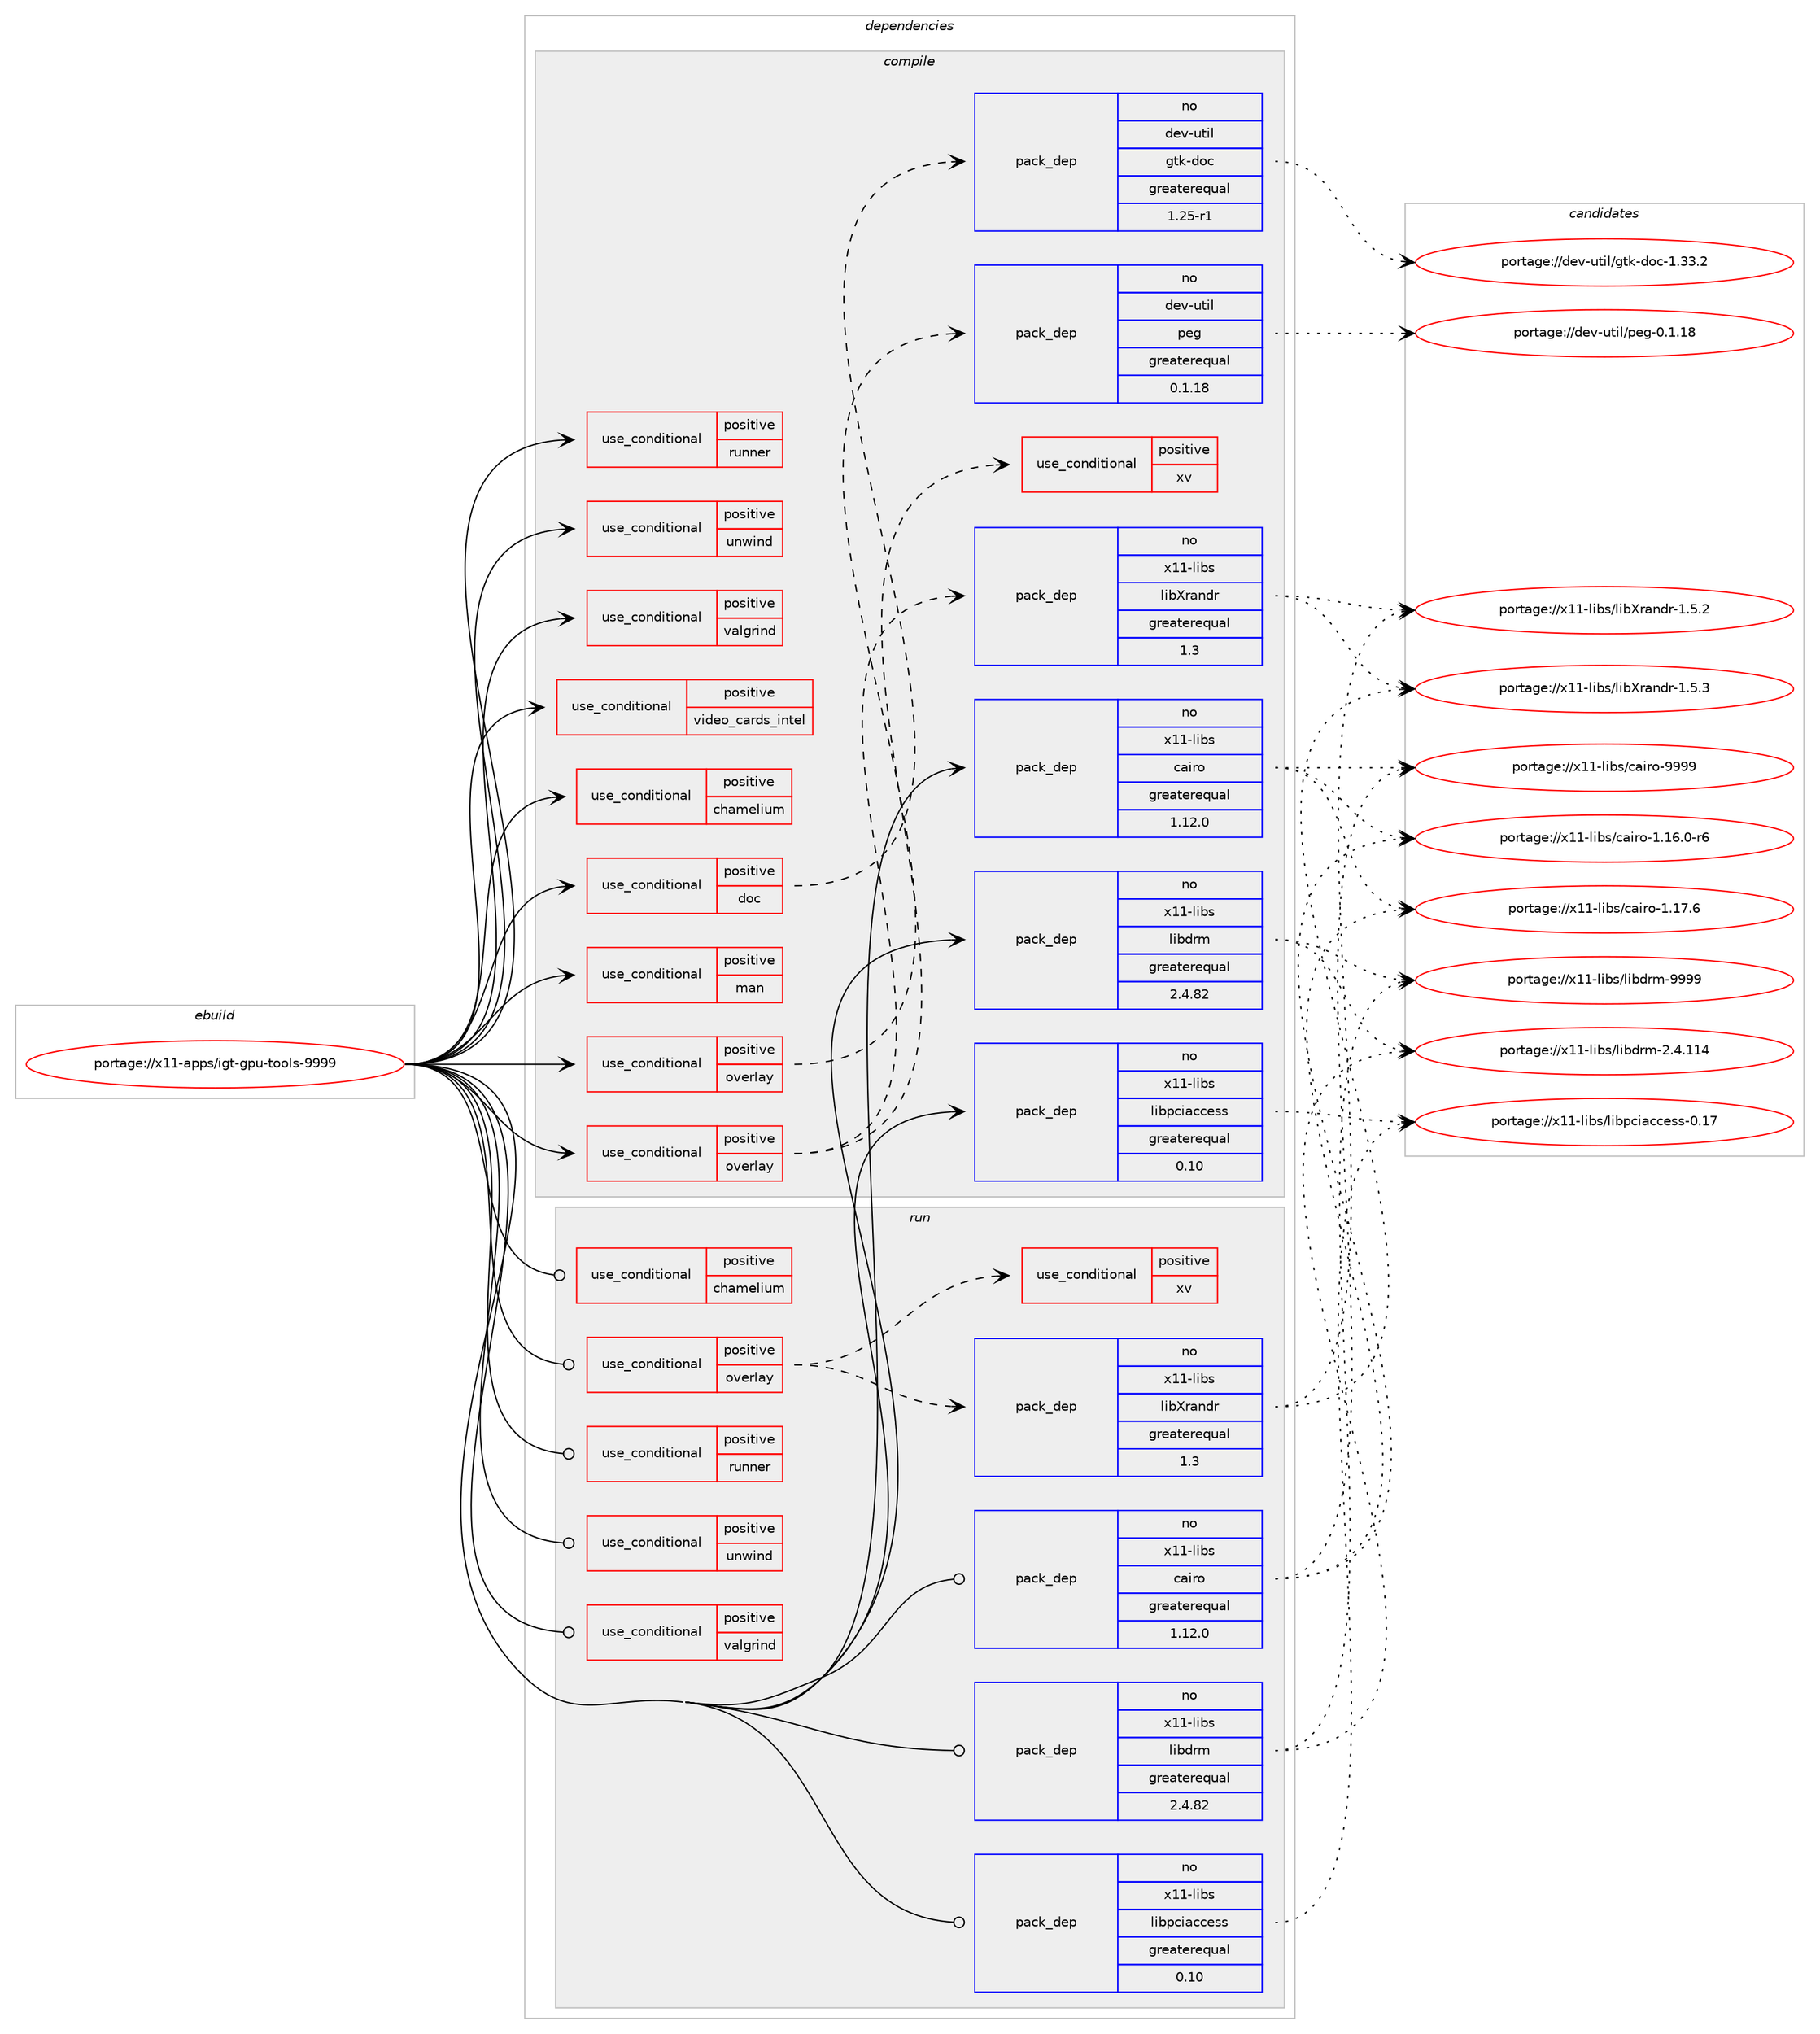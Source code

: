 digraph prolog {

# *************
# Graph options
# *************

newrank=true;
concentrate=true;
compound=true;
graph [rankdir=LR,fontname=Helvetica,fontsize=10,ranksep=1.5];#, ranksep=2.5, nodesep=0.2];
edge  [arrowhead=vee];
node  [fontname=Helvetica,fontsize=10];

# **********
# The ebuild
# **********

subgraph cluster_leftcol {
color=gray;
rank=same;
label=<<i>ebuild</i>>;
id [label="portage://x11-apps/igt-gpu-tools-9999", color=red, width=4, href="../x11-apps/igt-gpu-tools-9999.svg"];
}

# ****************
# The dependencies
# ****************

subgraph cluster_midcol {
color=gray;
label=<<i>dependencies</i>>;
subgraph cluster_compile {
fillcolor="#eeeeee";
style=filled;
label=<<i>compile</i>>;
subgraph cond7956 {
dependency12970 [label=<<TABLE BORDER="0" CELLBORDER="1" CELLSPACING="0" CELLPADDING="4"><TR><TD ROWSPAN="3" CELLPADDING="10">use_conditional</TD></TR><TR><TD>positive</TD></TR><TR><TD>chamelium</TD></TR></TABLE>>, shape=none, color=red];
# *** BEGIN UNKNOWN DEPENDENCY TYPE (TODO) ***
# dependency12970 -> package_dependency(portage://x11-apps/igt-gpu-tools-9999,install,no,dev-libs,xmlrpc-c,none,[,,],any_same_slot,[use(enable(curl),none)])
# *** END UNKNOWN DEPENDENCY TYPE (TODO) ***

# *** BEGIN UNKNOWN DEPENDENCY TYPE (TODO) ***
# dependency12970 -> package_dependency(portage://x11-apps/igt-gpu-tools-9999,install,no,sci-libs,gsl,none,[,,],any_same_slot,[])
# *** END UNKNOWN DEPENDENCY TYPE (TODO) ***

# *** BEGIN UNKNOWN DEPENDENCY TYPE (TODO) ***
# dependency12970 -> package_dependency(portage://x11-apps/igt-gpu-tools-9999,install,no,media-libs,alsa-lib,none,[,,],any_same_slot,[])
# *** END UNKNOWN DEPENDENCY TYPE (TODO) ***

}
id:e -> dependency12970:w [weight=20,style="solid",arrowhead="vee"];
subgraph cond7957 {
dependency12971 [label=<<TABLE BORDER="0" CELLBORDER="1" CELLSPACING="0" CELLPADDING="4"><TR><TD ROWSPAN="3" CELLPADDING="10">use_conditional</TD></TR><TR><TD>positive</TD></TR><TR><TD>doc</TD></TR></TABLE>>, shape=none, color=red];
subgraph pack4857 {
dependency12972 [label=<<TABLE BORDER="0" CELLBORDER="1" CELLSPACING="0" CELLPADDING="4" WIDTH="220"><TR><TD ROWSPAN="6" CELLPADDING="30">pack_dep</TD></TR><TR><TD WIDTH="110">no</TD></TR><TR><TD>dev-util</TD></TR><TR><TD>gtk-doc</TD></TR><TR><TD>greaterequal</TD></TR><TR><TD>1.25-r1</TD></TR></TABLE>>, shape=none, color=blue];
}
dependency12971:e -> dependency12972:w [weight=20,style="dashed",arrowhead="vee"];
}
id:e -> dependency12971:w [weight=20,style="solid",arrowhead="vee"];
subgraph cond7958 {
dependency12973 [label=<<TABLE BORDER="0" CELLBORDER="1" CELLSPACING="0" CELLPADDING="4"><TR><TD ROWSPAN="3" CELLPADDING="10">use_conditional</TD></TR><TR><TD>positive</TD></TR><TR><TD>man</TD></TR></TABLE>>, shape=none, color=red];
# *** BEGIN UNKNOWN DEPENDENCY TYPE (TODO) ***
# dependency12973 -> package_dependency(portage://x11-apps/igt-gpu-tools-9999,install,no,dev-python,docutils,none,[,,],[],[])
# *** END UNKNOWN DEPENDENCY TYPE (TODO) ***

}
id:e -> dependency12973:w [weight=20,style="solid",arrowhead="vee"];
subgraph cond7959 {
dependency12974 [label=<<TABLE BORDER="0" CELLBORDER="1" CELLSPACING="0" CELLPADDING="4"><TR><TD ROWSPAN="3" CELLPADDING="10">use_conditional</TD></TR><TR><TD>positive</TD></TR><TR><TD>overlay</TD></TR></TABLE>>, shape=none, color=red];
subgraph pack4858 {
dependency12975 [label=<<TABLE BORDER="0" CELLBORDER="1" CELLSPACING="0" CELLPADDING="4" WIDTH="220"><TR><TD ROWSPAN="6" CELLPADDING="30">pack_dep</TD></TR><TR><TD WIDTH="110">no</TD></TR><TR><TD>dev-util</TD></TR><TR><TD>peg</TD></TR><TR><TD>greaterequal</TD></TR><TR><TD>0.1.18</TD></TR></TABLE>>, shape=none, color=blue];
}
dependency12974:e -> dependency12975:w [weight=20,style="dashed",arrowhead="vee"];
# *** BEGIN UNKNOWN DEPENDENCY TYPE (TODO) ***
# dependency12974 -> package_dependency(portage://x11-apps/igt-gpu-tools-9999,install,no,x11-base,xorg-proto,none,[,,],[],[])
# *** END UNKNOWN DEPENDENCY TYPE (TODO) ***

}
id:e -> dependency12974:w [weight=20,style="solid",arrowhead="vee"];
subgraph cond7960 {
dependency12976 [label=<<TABLE BORDER="0" CELLBORDER="1" CELLSPACING="0" CELLPADDING="4"><TR><TD ROWSPAN="3" CELLPADDING="10">use_conditional</TD></TR><TR><TD>positive</TD></TR><TR><TD>overlay</TD></TR></TABLE>>, shape=none, color=red];
subgraph pack4859 {
dependency12977 [label=<<TABLE BORDER="0" CELLBORDER="1" CELLSPACING="0" CELLPADDING="4" WIDTH="220"><TR><TD ROWSPAN="6" CELLPADDING="30">pack_dep</TD></TR><TR><TD WIDTH="110">no</TD></TR><TR><TD>x11-libs</TD></TR><TR><TD>libXrandr</TD></TR><TR><TD>greaterequal</TD></TR><TR><TD>1.3</TD></TR></TABLE>>, shape=none, color=blue];
}
dependency12976:e -> dependency12977:w [weight=20,style="dashed",arrowhead="vee"];
subgraph cond7961 {
dependency12978 [label=<<TABLE BORDER="0" CELLBORDER="1" CELLSPACING="0" CELLPADDING="4"><TR><TD ROWSPAN="3" CELLPADDING="10">use_conditional</TD></TR><TR><TD>positive</TD></TR><TR><TD>xv</TD></TR></TABLE>>, shape=none, color=red];
# *** BEGIN UNKNOWN DEPENDENCY TYPE (TODO) ***
# dependency12978 -> package_dependency(portage://x11-apps/igt-gpu-tools-9999,install,no,x11-libs,libX11,none,[,,],[],[])
# *** END UNKNOWN DEPENDENCY TYPE (TODO) ***

# *** BEGIN UNKNOWN DEPENDENCY TYPE (TODO) ***
# dependency12978 -> package_dependency(portage://x11-apps/igt-gpu-tools-9999,install,no,x11-libs,libXext,none,[,,],[],[])
# *** END UNKNOWN DEPENDENCY TYPE (TODO) ***

# *** BEGIN UNKNOWN DEPENDENCY TYPE (TODO) ***
# dependency12978 -> package_dependency(portage://x11-apps/igt-gpu-tools-9999,install,no,x11-libs,libXv,none,[,,],[],[])
# *** END UNKNOWN DEPENDENCY TYPE (TODO) ***

}
dependency12976:e -> dependency12978:w [weight=20,style="dashed",arrowhead="vee"];
}
id:e -> dependency12976:w [weight=20,style="solid",arrowhead="vee"];
subgraph cond7962 {
dependency12979 [label=<<TABLE BORDER="0" CELLBORDER="1" CELLSPACING="0" CELLPADDING="4"><TR><TD ROWSPAN="3" CELLPADDING="10">use_conditional</TD></TR><TR><TD>positive</TD></TR><TR><TD>runner</TD></TR></TABLE>>, shape=none, color=red];
# *** BEGIN UNKNOWN DEPENDENCY TYPE (TODO) ***
# dependency12979 -> package_dependency(portage://x11-apps/igt-gpu-tools-9999,install,no,dev-libs,json-c,none,[,,],any_same_slot,[])
# *** END UNKNOWN DEPENDENCY TYPE (TODO) ***

}
id:e -> dependency12979:w [weight=20,style="solid",arrowhead="vee"];
subgraph cond7963 {
dependency12980 [label=<<TABLE BORDER="0" CELLBORDER="1" CELLSPACING="0" CELLPADDING="4"><TR><TD ROWSPAN="3" CELLPADDING="10">use_conditional</TD></TR><TR><TD>positive</TD></TR><TR><TD>unwind</TD></TR></TABLE>>, shape=none, color=red];
# *** BEGIN UNKNOWN DEPENDENCY TYPE (TODO) ***
# dependency12980 -> package_dependency(portage://x11-apps/igt-gpu-tools-9999,install,no,sys-libs,libunwind,none,[,,],any_same_slot,[])
# *** END UNKNOWN DEPENDENCY TYPE (TODO) ***

}
id:e -> dependency12980:w [weight=20,style="solid",arrowhead="vee"];
subgraph cond7964 {
dependency12981 [label=<<TABLE BORDER="0" CELLBORDER="1" CELLSPACING="0" CELLPADDING="4"><TR><TD ROWSPAN="3" CELLPADDING="10">use_conditional</TD></TR><TR><TD>positive</TD></TR><TR><TD>valgrind</TD></TR></TABLE>>, shape=none, color=red];
# *** BEGIN UNKNOWN DEPENDENCY TYPE (TODO) ***
# dependency12981 -> package_dependency(portage://x11-apps/igt-gpu-tools-9999,install,no,dev-util,valgrind,none,[,,],[],[])
# *** END UNKNOWN DEPENDENCY TYPE (TODO) ***

}
id:e -> dependency12981:w [weight=20,style="solid",arrowhead="vee"];
subgraph cond7965 {
dependency12982 [label=<<TABLE BORDER="0" CELLBORDER="1" CELLSPACING="0" CELLPADDING="4"><TR><TD ROWSPAN="3" CELLPADDING="10">use_conditional</TD></TR><TR><TD>positive</TD></TR><TR><TD>video_cards_intel</TD></TR></TABLE>>, shape=none, color=red];
# *** BEGIN UNKNOWN DEPENDENCY TYPE (TODO) ***
# dependency12982 -> package_dependency(portage://x11-apps/igt-gpu-tools-9999,install,no,sys-devel,bison,none,[,,],[],[])
# *** END UNKNOWN DEPENDENCY TYPE (TODO) ***

# *** BEGIN UNKNOWN DEPENDENCY TYPE (TODO) ***
# dependency12982 -> package_dependency(portage://x11-apps/igt-gpu-tools-9999,install,no,sys-devel,flex,none,[,,],[],[])
# *** END UNKNOWN DEPENDENCY TYPE (TODO) ***

}
id:e -> dependency12982:w [weight=20,style="solid",arrowhead="vee"];
# *** BEGIN UNKNOWN DEPENDENCY TYPE (TODO) ***
# id -> package_dependency(portage://x11-apps/igt-gpu-tools-9999,install,no,dev-libs,elfutils,none,[,,],[],[])
# *** END UNKNOWN DEPENDENCY TYPE (TODO) ***

# *** BEGIN UNKNOWN DEPENDENCY TYPE (TODO) ***
# id -> package_dependency(portage://x11-apps/igt-gpu-tools-9999,install,no,dev-libs,glib,none,[,,],[slot(2)],[])
# *** END UNKNOWN DEPENDENCY TYPE (TODO) ***

# *** BEGIN UNKNOWN DEPENDENCY TYPE (TODO) ***
# id -> package_dependency(portage://x11-apps/igt-gpu-tools-9999,install,no,sys-apps,kmod,none,[,,],any_same_slot,[])
# *** END UNKNOWN DEPENDENCY TYPE (TODO) ***

# *** BEGIN UNKNOWN DEPENDENCY TYPE (TODO) ***
# id -> package_dependency(portage://x11-apps/igt-gpu-tools-9999,install,no,sys-libs,zlib,none,[,,],any_same_slot,[])
# *** END UNKNOWN DEPENDENCY TYPE (TODO) ***

# *** BEGIN UNKNOWN DEPENDENCY TYPE (TODO) ***
# id -> package_dependency(portage://x11-apps/igt-gpu-tools-9999,install,no,sys-process,procps,none,[,,],any_same_slot,[])
# *** END UNKNOWN DEPENDENCY TYPE (TODO) ***

# *** BEGIN UNKNOWN DEPENDENCY TYPE (TODO) ***
# id -> package_dependency(portage://x11-apps/igt-gpu-tools-9999,install,no,virtual,libudev,none,[,,],any_same_slot,[])
# *** END UNKNOWN DEPENDENCY TYPE (TODO) ***

subgraph pack4860 {
dependency12983 [label=<<TABLE BORDER="0" CELLBORDER="1" CELLSPACING="0" CELLPADDING="4" WIDTH="220"><TR><TD ROWSPAN="6" CELLPADDING="30">pack_dep</TD></TR><TR><TD WIDTH="110">no</TD></TR><TR><TD>x11-libs</TD></TR><TR><TD>cairo</TD></TR><TR><TD>greaterequal</TD></TR><TR><TD>1.12.0</TD></TR></TABLE>>, shape=none, color=blue];
}
id:e -> dependency12983:w [weight=20,style="solid",arrowhead="vee"];
subgraph pack4861 {
dependency12984 [label=<<TABLE BORDER="0" CELLBORDER="1" CELLSPACING="0" CELLPADDING="4" WIDTH="220"><TR><TD ROWSPAN="6" CELLPADDING="30">pack_dep</TD></TR><TR><TD WIDTH="110">no</TD></TR><TR><TD>x11-libs</TD></TR><TR><TD>libdrm</TD></TR><TR><TD>greaterequal</TD></TR><TR><TD>2.4.82</TD></TR></TABLE>>, shape=none, color=blue];
}
id:e -> dependency12984:w [weight=20,style="solid",arrowhead="vee"];
subgraph pack4862 {
dependency12985 [label=<<TABLE BORDER="0" CELLBORDER="1" CELLSPACING="0" CELLPADDING="4" WIDTH="220"><TR><TD ROWSPAN="6" CELLPADDING="30">pack_dep</TD></TR><TR><TD WIDTH="110">no</TD></TR><TR><TD>x11-libs</TD></TR><TR><TD>libpciaccess</TD></TR><TR><TD>greaterequal</TD></TR><TR><TD>0.10</TD></TR></TABLE>>, shape=none, color=blue];
}
id:e -> dependency12985:w [weight=20,style="solid",arrowhead="vee"];
# *** BEGIN UNKNOWN DEPENDENCY TYPE (TODO) ***
# id -> package_dependency(portage://x11-apps/igt-gpu-tools-9999,install,no,x11-libs,pixman,none,[,,],[],[])
# *** END UNKNOWN DEPENDENCY TYPE (TODO) ***

}
subgraph cluster_compileandrun {
fillcolor="#eeeeee";
style=filled;
label=<<i>compile and run</i>>;
}
subgraph cluster_run {
fillcolor="#eeeeee";
style=filled;
label=<<i>run</i>>;
subgraph cond7966 {
dependency12986 [label=<<TABLE BORDER="0" CELLBORDER="1" CELLSPACING="0" CELLPADDING="4"><TR><TD ROWSPAN="3" CELLPADDING="10">use_conditional</TD></TR><TR><TD>positive</TD></TR><TR><TD>chamelium</TD></TR></TABLE>>, shape=none, color=red];
# *** BEGIN UNKNOWN DEPENDENCY TYPE (TODO) ***
# dependency12986 -> package_dependency(portage://x11-apps/igt-gpu-tools-9999,run,no,dev-libs,xmlrpc-c,none,[,,],any_same_slot,[use(enable(curl),none)])
# *** END UNKNOWN DEPENDENCY TYPE (TODO) ***

# *** BEGIN UNKNOWN DEPENDENCY TYPE (TODO) ***
# dependency12986 -> package_dependency(portage://x11-apps/igt-gpu-tools-9999,run,no,sci-libs,gsl,none,[,,],any_same_slot,[])
# *** END UNKNOWN DEPENDENCY TYPE (TODO) ***

# *** BEGIN UNKNOWN DEPENDENCY TYPE (TODO) ***
# dependency12986 -> package_dependency(portage://x11-apps/igt-gpu-tools-9999,run,no,media-libs,alsa-lib,none,[,,],any_same_slot,[])
# *** END UNKNOWN DEPENDENCY TYPE (TODO) ***

}
id:e -> dependency12986:w [weight=20,style="solid",arrowhead="odot"];
subgraph cond7967 {
dependency12987 [label=<<TABLE BORDER="0" CELLBORDER="1" CELLSPACING="0" CELLPADDING="4"><TR><TD ROWSPAN="3" CELLPADDING="10">use_conditional</TD></TR><TR><TD>positive</TD></TR><TR><TD>overlay</TD></TR></TABLE>>, shape=none, color=red];
subgraph pack4863 {
dependency12988 [label=<<TABLE BORDER="0" CELLBORDER="1" CELLSPACING="0" CELLPADDING="4" WIDTH="220"><TR><TD ROWSPAN="6" CELLPADDING="30">pack_dep</TD></TR><TR><TD WIDTH="110">no</TD></TR><TR><TD>x11-libs</TD></TR><TR><TD>libXrandr</TD></TR><TR><TD>greaterequal</TD></TR><TR><TD>1.3</TD></TR></TABLE>>, shape=none, color=blue];
}
dependency12987:e -> dependency12988:w [weight=20,style="dashed",arrowhead="vee"];
subgraph cond7968 {
dependency12989 [label=<<TABLE BORDER="0" CELLBORDER="1" CELLSPACING="0" CELLPADDING="4"><TR><TD ROWSPAN="3" CELLPADDING="10">use_conditional</TD></TR><TR><TD>positive</TD></TR><TR><TD>xv</TD></TR></TABLE>>, shape=none, color=red];
# *** BEGIN UNKNOWN DEPENDENCY TYPE (TODO) ***
# dependency12989 -> package_dependency(portage://x11-apps/igt-gpu-tools-9999,run,no,x11-libs,libX11,none,[,,],[],[])
# *** END UNKNOWN DEPENDENCY TYPE (TODO) ***

# *** BEGIN UNKNOWN DEPENDENCY TYPE (TODO) ***
# dependency12989 -> package_dependency(portage://x11-apps/igt-gpu-tools-9999,run,no,x11-libs,libXext,none,[,,],[],[])
# *** END UNKNOWN DEPENDENCY TYPE (TODO) ***

# *** BEGIN UNKNOWN DEPENDENCY TYPE (TODO) ***
# dependency12989 -> package_dependency(portage://x11-apps/igt-gpu-tools-9999,run,no,x11-libs,libXv,none,[,,],[],[])
# *** END UNKNOWN DEPENDENCY TYPE (TODO) ***

}
dependency12987:e -> dependency12989:w [weight=20,style="dashed",arrowhead="vee"];
}
id:e -> dependency12987:w [weight=20,style="solid",arrowhead="odot"];
subgraph cond7969 {
dependency12990 [label=<<TABLE BORDER="0" CELLBORDER="1" CELLSPACING="0" CELLPADDING="4"><TR><TD ROWSPAN="3" CELLPADDING="10">use_conditional</TD></TR><TR><TD>positive</TD></TR><TR><TD>runner</TD></TR></TABLE>>, shape=none, color=red];
# *** BEGIN UNKNOWN DEPENDENCY TYPE (TODO) ***
# dependency12990 -> package_dependency(portage://x11-apps/igt-gpu-tools-9999,run,no,dev-libs,json-c,none,[,,],any_same_slot,[])
# *** END UNKNOWN DEPENDENCY TYPE (TODO) ***

}
id:e -> dependency12990:w [weight=20,style="solid",arrowhead="odot"];
subgraph cond7970 {
dependency12991 [label=<<TABLE BORDER="0" CELLBORDER="1" CELLSPACING="0" CELLPADDING="4"><TR><TD ROWSPAN="3" CELLPADDING="10">use_conditional</TD></TR><TR><TD>positive</TD></TR><TR><TD>unwind</TD></TR></TABLE>>, shape=none, color=red];
# *** BEGIN UNKNOWN DEPENDENCY TYPE (TODO) ***
# dependency12991 -> package_dependency(portage://x11-apps/igt-gpu-tools-9999,run,no,sys-libs,libunwind,none,[,,],any_same_slot,[])
# *** END UNKNOWN DEPENDENCY TYPE (TODO) ***

}
id:e -> dependency12991:w [weight=20,style="solid",arrowhead="odot"];
subgraph cond7971 {
dependency12992 [label=<<TABLE BORDER="0" CELLBORDER="1" CELLSPACING="0" CELLPADDING="4"><TR><TD ROWSPAN="3" CELLPADDING="10">use_conditional</TD></TR><TR><TD>positive</TD></TR><TR><TD>valgrind</TD></TR></TABLE>>, shape=none, color=red];
# *** BEGIN UNKNOWN DEPENDENCY TYPE (TODO) ***
# dependency12992 -> package_dependency(portage://x11-apps/igt-gpu-tools-9999,run,no,dev-util,valgrind,none,[,,],[],[])
# *** END UNKNOWN DEPENDENCY TYPE (TODO) ***

}
id:e -> dependency12992:w [weight=20,style="solid",arrowhead="odot"];
# *** BEGIN UNKNOWN DEPENDENCY TYPE (TODO) ***
# id -> package_dependency(portage://x11-apps/igt-gpu-tools-9999,run,no,dev-libs,elfutils,none,[,,],[],[])
# *** END UNKNOWN DEPENDENCY TYPE (TODO) ***

# *** BEGIN UNKNOWN DEPENDENCY TYPE (TODO) ***
# id -> package_dependency(portage://x11-apps/igt-gpu-tools-9999,run,no,dev-libs,glib,none,[,,],[slot(2)],[])
# *** END UNKNOWN DEPENDENCY TYPE (TODO) ***

# *** BEGIN UNKNOWN DEPENDENCY TYPE (TODO) ***
# id -> package_dependency(portage://x11-apps/igt-gpu-tools-9999,run,no,sys-apps,kmod,none,[,,],any_same_slot,[])
# *** END UNKNOWN DEPENDENCY TYPE (TODO) ***

# *** BEGIN UNKNOWN DEPENDENCY TYPE (TODO) ***
# id -> package_dependency(portage://x11-apps/igt-gpu-tools-9999,run,no,sys-libs,zlib,none,[,,],any_same_slot,[])
# *** END UNKNOWN DEPENDENCY TYPE (TODO) ***

# *** BEGIN UNKNOWN DEPENDENCY TYPE (TODO) ***
# id -> package_dependency(portage://x11-apps/igt-gpu-tools-9999,run,no,sys-process,procps,none,[,,],any_same_slot,[])
# *** END UNKNOWN DEPENDENCY TYPE (TODO) ***

# *** BEGIN UNKNOWN DEPENDENCY TYPE (TODO) ***
# id -> package_dependency(portage://x11-apps/igt-gpu-tools-9999,run,no,virtual,libudev,none,[,,],any_same_slot,[])
# *** END UNKNOWN DEPENDENCY TYPE (TODO) ***

subgraph pack4864 {
dependency12993 [label=<<TABLE BORDER="0" CELLBORDER="1" CELLSPACING="0" CELLPADDING="4" WIDTH="220"><TR><TD ROWSPAN="6" CELLPADDING="30">pack_dep</TD></TR><TR><TD WIDTH="110">no</TD></TR><TR><TD>x11-libs</TD></TR><TR><TD>cairo</TD></TR><TR><TD>greaterequal</TD></TR><TR><TD>1.12.0</TD></TR></TABLE>>, shape=none, color=blue];
}
id:e -> dependency12993:w [weight=20,style="solid",arrowhead="odot"];
subgraph pack4865 {
dependency12994 [label=<<TABLE BORDER="0" CELLBORDER="1" CELLSPACING="0" CELLPADDING="4" WIDTH="220"><TR><TD ROWSPAN="6" CELLPADDING="30">pack_dep</TD></TR><TR><TD WIDTH="110">no</TD></TR><TR><TD>x11-libs</TD></TR><TR><TD>libdrm</TD></TR><TR><TD>greaterequal</TD></TR><TR><TD>2.4.82</TD></TR></TABLE>>, shape=none, color=blue];
}
id:e -> dependency12994:w [weight=20,style="solid",arrowhead="odot"];
subgraph pack4866 {
dependency12995 [label=<<TABLE BORDER="0" CELLBORDER="1" CELLSPACING="0" CELLPADDING="4" WIDTH="220"><TR><TD ROWSPAN="6" CELLPADDING="30">pack_dep</TD></TR><TR><TD WIDTH="110">no</TD></TR><TR><TD>x11-libs</TD></TR><TR><TD>libpciaccess</TD></TR><TR><TD>greaterequal</TD></TR><TR><TD>0.10</TD></TR></TABLE>>, shape=none, color=blue];
}
id:e -> dependency12995:w [weight=20,style="solid",arrowhead="odot"];
# *** BEGIN UNKNOWN DEPENDENCY TYPE (TODO) ***
# id -> package_dependency(portage://x11-apps/igt-gpu-tools-9999,run,no,x11-libs,pixman,none,[,,],[],[])
# *** END UNKNOWN DEPENDENCY TYPE (TODO) ***

}
}

# **************
# The candidates
# **************

subgraph cluster_choices {
rank=same;
color=gray;
label=<<i>candidates</i>>;

subgraph choice4857 {
color=black;
nodesep=1;
choice1001011184511711610510847103116107451001119945494651514650 [label="portage://dev-util/gtk-doc-1.33.2", color=red, width=4,href="../dev-util/gtk-doc-1.33.2.svg"];
dependency12972:e -> choice1001011184511711610510847103116107451001119945494651514650:w [style=dotted,weight="100"];
}
subgraph choice4858 {
color=black;
nodesep=1;
choice100101118451171161051084711210110345484649464956 [label="portage://dev-util/peg-0.1.18", color=red, width=4,href="../dev-util/peg-0.1.18.svg"];
dependency12975:e -> choice100101118451171161051084711210110345484649464956:w [style=dotted,weight="100"];
}
subgraph choice4859 {
color=black;
nodesep=1;
choice1204949451081059811547108105988811497110100114454946534650 [label="portage://x11-libs/libXrandr-1.5.2", color=red, width=4,href="../x11-libs/libXrandr-1.5.2.svg"];
choice1204949451081059811547108105988811497110100114454946534651 [label="portage://x11-libs/libXrandr-1.5.3", color=red, width=4,href="../x11-libs/libXrandr-1.5.3.svg"];
dependency12977:e -> choice1204949451081059811547108105988811497110100114454946534650:w [style=dotted,weight="100"];
dependency12977:e -> choice1204949451081059811547108105988811497110100114454946534651:w [style=dotted,weight="100"];
}
subgraph choice4860 {
color=black;
nodesep=1;
choice12049494510810598115479997105114111454946495446484511454 [label="portage://x11-libs/cairo-1.16.0-r6", color=red, width=4,href="../x11-libs/cairo-1.16.0-r6.svg"];
choice1204949451081059811547999710511411145494649554654 [label="portage://x11-libs/cairo-1.17.6", color=red, width=4,href="../x11-libs/cairo-1.17.6.svg"];
choice120494945108105981154799971051141114557575757 [label="portage://x11-libs/cairo-9999", color=red, width=4,href="../x11-libs/cairo-9999.svg"];
dependency12983:e -> choice12049494510810598115479997105114111454946495446484511454:w [style=dotted,weight="100"];
dependency12983:e -> choice1204949451081059811547999710511411145494649554654:w [style=dotted,weight="100"];
dependency12983:e -> choice120494945108105981154799971051141114557575757:w [style=dotted,weight="100"];
}
subgraph choice4861 {
color=black;
nodesep=1;
choice1204949451081059811547108105981001141094550465246494952 [label="portage://x11-libs/libdrm-2.4.114", color=red, width=4,href="../x11-libs/libdrm-2.4.114.svg"];
choice1204949451081059811547108105981001141094557575757 [label="portage://x11-libs/libdrm-9999", color=red, width=4,href="../x11-libs/libdrm-9999.svg"];
dependency12984:e -> choice1204949451081059811547108105981001141094550465246494952:w [style=dotted,weight="100"];
dependency12984:e -> choice1204949451081059811547108105981001141094557575757:w [style=dotted,weight="100"];
}
subgraph choice4862 {
color=black;
nodesep=1;
choice120494945108105981154710810598112991059799991011151154548464955 [label="portage://x11-libs/libpciaccess-0.17", color=red, width=4,href="../x11-libs/libpciaccess-0.17.svg"];
dependency12985:e -> choice120494945108105981154710810598112991059799991011151154548464955:w [style=dotted,weight="100"];
}
subgraph choice4863 {
color=black;
nodesep=1;
choice1204949451081059811547108105988811497110100114454946534650 [label="portage://x11-libs/libXrandr-1.5.2", color=red, width=4,href="../x11-libs/libXrandr-1.5.2.svg"];
choice1204949451081059811547108105988811497110100114454946534651 [label="portage://x11-libs/libXrandr-1.5.3", color=red, width=4,href="../x11-libs/libXrandr-1.5.3.svg"];
dependency12988:e -> choice1204949451081059811547108105988811497110100114454946534650:w [style=dotted,weight="100"];
dependency12988:e -> choice1204949451081059811547108105988811497110100114454946534651:w [style=dotted,weight="100"];
}
subgraph choice4864 {
color=black;
nodesep=1;
choice12049494510810598115479997105114111454946495446484511454 [label="portage://x11-libs/cairo-1.16.0-r6", color=red, width=4,href="../x11-libs/cairo-1.16.0-r6.svg"];
choice1204949451081059811547999710511411145494649554654 [label="portage://x11-libs/cairo-1.17.6", color=red, width=4,href="../x11-libs/cairo-1.17.6.svg"];
choice120494945108105981154799971051141114557575757 [label="portage://x11-libs/cairo-9999", color=red, width=4,href="../x11-libs/cairo-9999.svg"];
dependency12993:e -> choice12049494510810598115479997105114111454946495446484511454:w [style=dotted,weight="100"];
dependency12993:e -> choice1204949451081059811547999710511411145494649554654:w [style=dotted,weight="100"];
dependency12993:e -> choice120494945108105981154799971051141114557575757:w [style=dotted,weight="100"];
}
subgraph choice4865 {
color=black;
nodesep=1;
choice1204949451081059811547108105981001141094550465246494952 [label="portage://x11-libs/libdrm-2.4.114", color=red, width=4,href="../x11-libs/libdrm-2.4.114.svg"];
choice1204949451081059811547108105981001141094557575757 [label="portage://x11-libs/libdrm-9999", color=red, width=4,href="../x11-libs/libdrm-9999.svg"];
dependency12994:e -> choice1204949451081059811547108105981001141094550465246494952:w [style=dotted,weight="100"];
dependency12994:e -> choice1204949451081059811547108105981001141094557575757:w [style=dotted,weight="100"];
}
subgraph choice4866 {
color=black;
nodesep=1;
choice120494945108105981154710810598112991059799991011151154548464955 [label="portage://x11-libs/libpciaccess-0.17", color=red, width=4,href="../x11-libs/libpciaccess-0.17.svg"];
dependency12995:e -> choice120494945108105981154710810598112991059799991011151154548464955:w [style=dotted,weight="100"];
}
}

}
